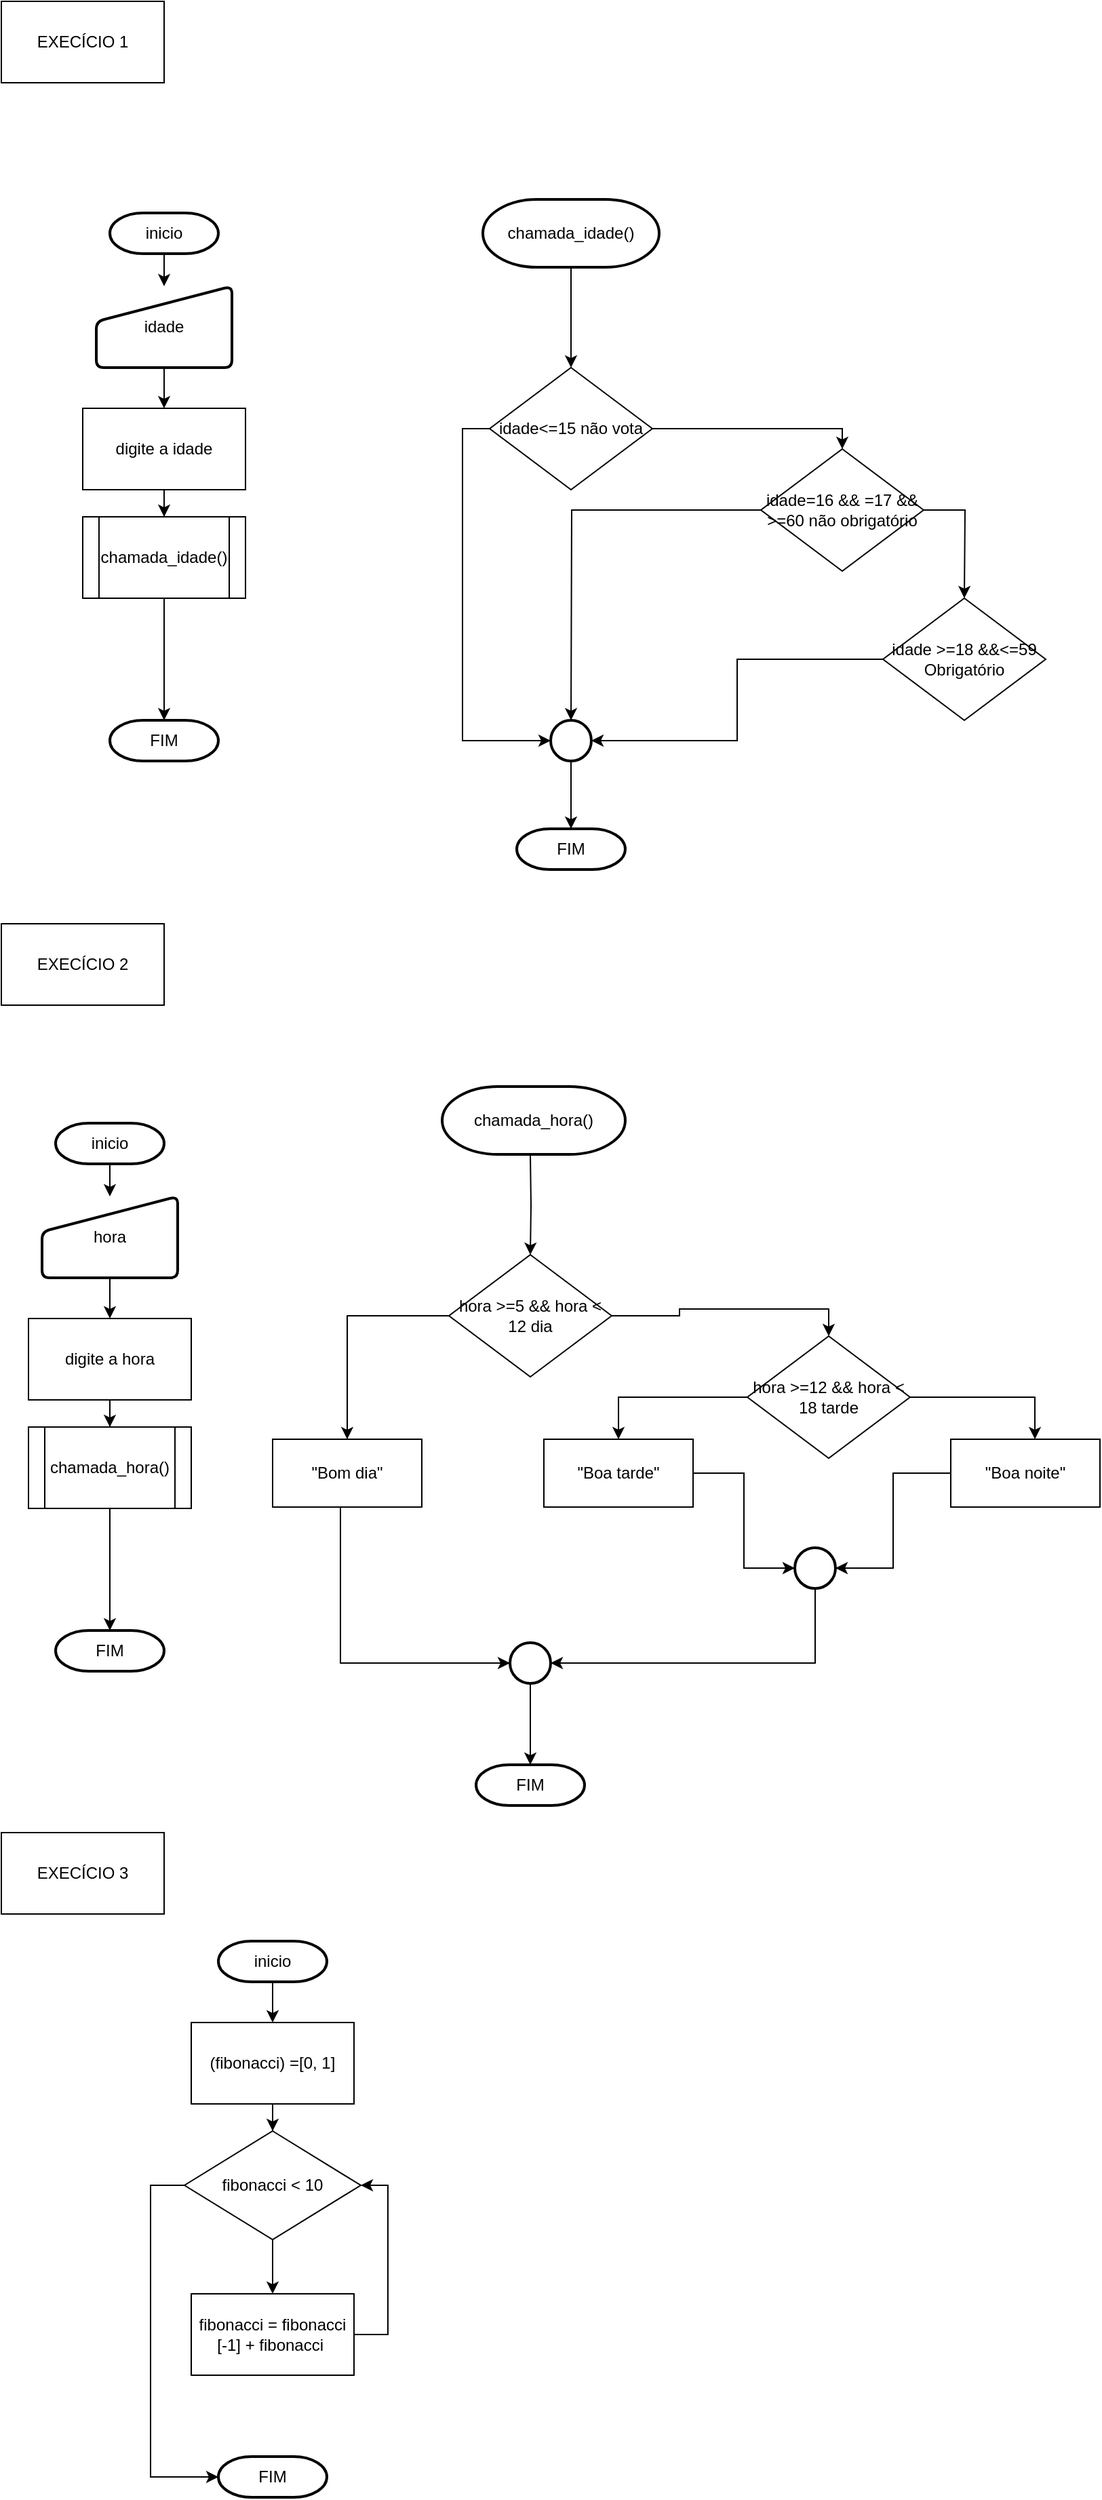 <mxfile version="24.3.1" type="github">
  <diagram name="Página-1" id="0z0gwIj2XPV3Ddjg8pDD">
    <mxGraphModel dx="870" dy="1716" grid="1" gridSize="10" guides="1" tooltips="1" connect="1" arrows="1" fold="1" page="1" pageScale="1" pageWidth="827" pageHeight="1169" math="0" shadow="0">
      <root>
        <mxCell id="0" />
        <mxCell id="1" parent="0" />
        <mxCell id="X0B2_LEOYgXzWvUDMtXq-11" value="" style="edgeStyle=orthogonalEdgeStyle;rounded=0;orthogonalLoop=1;jettySize=auto;html=1;" edge="1" parent="1" source="X0B2_LEOYgXzWvUDMtXq-2" target="X0B2_LEOYgXzWvUDMtXq-10">
          <mxGeometry relative="1" as="geometry" />
        </mxCell>
        <mxCell id="X0B2_LEOYgXzWvUDMtXq-2" value="inicio" style="strokeWidth=2;html=1;shape=mxgraph.flowchart.terminator;whiteSpace=wrap;" vertex="1" parent="1">
          <mxGeometry x="80" y="-584" width="80" height="30" as="geometry" />
        </mxCell>
        <mxCell id="X0B2_LEOYgXzWvUDMtXq-4" value="FIM" style="strokeWidth=2;html=1;shape=mxgraph.flowchart.terminator;whiteSpace=wrap;" vertex="1" parent="1">
          <mxGeometry x="80" y="-210" width="80" height="30" as="geometry" />
        </mxCell>
        <mxCell id="X0B2_LEOYgXzWvUDMtXq-9" value="" style="edgeStyle=orthogonalEdgeStyle;rounded=0;orthogonalLoop=1;jettySize=auto;html=1;" edge="1" parent="1" source="X0B2_LEOYgXzWvUDMtXq-5" target="X0B2_LEOYgXzWvUDMtXq-4">
          <mxGeometry relative="1" as="geometry" />
        </mxCell>
        <mxCell id="X0B2_LEOYgXzWvUDMtXq-5" value="chamada_idade()" style="shape=process;whiteSpace=wrap;html=1;backgroundOutline=1;" vertex="1" parent="1">
          <mxGeometry x="60" y="-360" width="120" height="60" as="geometry" />
        </mxCell>
        <mxCell id="X0B2_LEOYgXzWvUDMtXq-8" value="" style="edgeStyle=orthogonalEdgeStyle;rounded=0;orthogonalLoop=1;jettySize=auto;html=1;" edge="1" parent="1" source="X0B2_LEOYgXzWvUDMtXq-6" target="X0B2_LEOYgXzWvUDMtXq-5">
          <mxGeometry relative="1" as="geometry" />
        </mxCell>
        <mxCell id="X0B2_LEOYgXzWvUDMtXq-6" value="digite a idade" style="rounded=0;whiteSpace=wrap;html=1;" vertex="1" parent="1">
          <mxGeometry x="60" y="-440" width="120" height="60" as="geometry" />
        </mxCell>
        <mxCell id="X0B2_LEOYgXzWvUDMtXq-12" value="" style="edgeStyle=orthogonalEdgeStyle;rounded=0;orthogonalLoop=1;jettySize=auto;html=1;" edge="1" parent="1" source="X0B2_LEOYgXzWvUDMtXq-10" target="X0B2_LEOYgXzWvUDMtXq-6">
          <mxGeometry relative="1" as="geometry" />
        </mxCell>
        <mxCell id="X0B2_LEOYgXzWvUDMtXq-10" value="idade" style="html=1;strokeWidth=2;shape=manualInput;whiteSpace=wrap;rounded=1;size=26;arcSize=11;" vertex="1" parent="1">
          <mxGeometry x="70" y="-530" width="100" height="60" as="geometry" />
        </mxCell>
        <mxCell id="X0B2_LEOYgXzWvUDMtXq-22" value="" style="edgeStyle=orthogonalEdgeStyle;rounded=0;orthogonalLoop=1;jettySize=auto;html=1;" edge="1" parent="1" source="X0B2_LEOYgXzWvUDMtXq-13" target="X0B2_LEOYgXzWvUDMtXq-17">
          <mxGeometry relative="1" as="geometry" />
        </mxCell>
        <mxCell id="X0B2_LEOYgXzWvUDMtXq-13" value="chamada_idade()" style="strokeWidth=2;html=1;shape=mxgraph.flowchart.terminator;whiteSpace=wrap;" vertex="1" parent="1">
          <mxGeometry x="355" y="-594" width="130" height="50" as="geometry" />
        </mxCell>
        <mxCell id="X0B2_LEOYgXzWvUDMtXq-14" value="FIM" style="strokeWidth=2;html=1;shape=mxgraph.flowchart.terminator;whiteSpace=wrap;" vertex="1" parent="1">
          <mxGeometry x="380" y="-130" width="80" height="30" as="geometry" />
        </mxCell>
        <mxCell id="X0B2_LEOYgXzWvUDMtXq-15" style="edgeStyle=orthogonalEdgeStyle;rounded=0;orthogonalLoop=1;jettySize=auto;html=1;exitX=0.5;exitY=1;exitDx=0;exitDy=0;exitPerimeter=0;" edge="1" parent="1" source="X0B2_LEOYgXzWvUDMtXq-13" target="X0B2_LEOYgXzWvUDMtXq-13">
          <mxGeometry relative="1" as="geometry" />
        </mxCell>
        <mxCell id="X0B2_LEOYgXzWvUDMtXq-24" style="edgeStyle=orthogonalEdgeStyle;rounded=0;orthogonalLoop=1;jettySize=auto;html=1;entryX=0.5;entryY=0;entryDx=0;entryDy=0;" edge="1" parent="1" source="X0B2_LEOYgXzWvUDMtXq-17" target="X0B2_LEOYgXzWvUDMtXq-18">
          <mxGeometry relative="1" as="geometry">
            <Array as="points">
              <mxPoint x="620" y="-425" />
            </Array>
          </mxGeometry>
        </mxCell>
        <mxCell id="X0B2_LEOYgXzWvUDMtXq-17" value="idade&amp;lt;=15 não vota" style="rhombus;whiteSpace=wrap;html=1;" vertex="1" parent="1">
          <mxGeometry x="360" y="-470" width="120" height="90" as="geometry" />
        </mxCell>
        <mxCell id="X0B2_LEOYgXzWvUDMtXq-25" style="edgeStyle=orthogonalEdgeStyle;rounded=0;orthogonalLoop=1;jettySize=auto;html=1;exitX=0;exitY=0.5;exitDx=0;exitDy=0;" edge="1" parent="1" source="X0B2_LEOYgXzWvUDMtXq-18">
          <mxGeometry relative="1" as="geometry">
            <mxPoint x="420" y="-210" as="targetPoint" />
            <mxPoint x="540" y="-365" as="sourcePoint" />
          </mxGeometry>
        </mxCell>
        <mxCell id="X0B2_LEOYgXzWvUDMtXq-26" style="edgeStyle=orthogonalEdgeStyle;rounded=0;orthogonalLoop=1;jettySize=auto;html=1;" edge="1" parent="1" source="X0B2_LEOYgXzWvUDMtXq-18">
          <mxGeometry relative="1" as="geometry">
            <mxPoint x="710" y="-300" as="targetPoint" />
          </mxGeometry>
        </mxCell>
        <mxCell id="X0B2_LEOYgXzWvUDMtXq-18" value="idade=16 &amp;amp;&amp;amp; =17 &amp;amp;&amp;amp; &amp;gt;=60 não obrigatório" style="rhombus;whiteSpace=wrap;html=1;" vertex="1" parent="1">
          <mxGeometry x="560" y="-410" width="120" height="90" as="geometry" />
        </mxCell>
        <mxCell id="X0B2_LEOYgXzWvUDMtXq-29" value="" style="edgeStyle=orthogonalEdgeStyle;rounded=0;orthogonalLoop=1;jettySize=auto;html=1;" edge="1" parent="1" source="X0B2_LEOYgXzWvUDMtXq-20" target="X0B2_LEOYgXzWvUDMtXq-14">
          <mxGeometry relative="1" as="geometry" />
        </mxCell>
        <mxCell id="X0B2_LEOYgXzWvUDMtXq-20" value="" style="strokeWidth=2;html=1;shape=mxgraph.flowchart.start_2;whiteSpace=wrap;" vertex="1" parent="1">
          <mxGeometry x="405" y="-210" width="30" height="30" as="geometry" />
        </mxCell>
        <mxCell id="X0B2_LEOYgXzWvUDMtXq-21" value="idade &amp;gt;=18 &amp;amp;&amp;amp;&amp;lt;=59 Obrigatório" style="rhombus;whiteSpace=wrap;html=1;" vertex="1" parent="1">
          <mxGeometry x="650" y="-300" width="120" height="90" as="geometry" />
        </mxCell>
        <mxCell id="X0B2_LEOYgXzWvUDMtXq-23" style="edgeStyle=orthogonalEdgeStyle;rounded=0;orthogonalLoop=1;jettySize=auto;html=1;entryX=0;entryY=0.5;entryDx=0;entryDy=0;entryPerimeter=0;" edge="1" parent="1" source="X0B2_LEOYgXzWvUDMtXq-17" target="X0B2_LEOYgXzWvUDMtXq-20">
          <mxGeometry relative="1" as="geometry">
            <Array as="points">
              <mxPoint x="340" y="-425" />
              <mxPoint x="340" y="-195" />
            </Array>
          </mxGeometry>
        </mxCell>
        <mxCell id="X0B2_LEOYgXzWvUDMtXq-28" style="edgeStyle=orthogonalEdgeStyle;rounded=0;orthogonalLoop=1;jettySize=auto;html=1;entryX=1;entryY=0.5;entryDx=0;entryDy=0;entryPerimeter=0;" edge="1" parent="1" source="X0B2_LEOYgXzWvUDMtXq-21" target="X0B2_LEOYgXzWvUDMtXq-20">
          <mxGeometry relative="1" as="geometry" />
        </mxCell>
        <mxCell id="X0B2_LEOYgXzWvUDMtXq-44" value="" style="edgeStyle=orthogonalEdgeStyle;rounded=0;orthogonalLoop=1;jettySize=auto;html=1;" edge="1" parent="1" target="X0B2_LEOYgXzWvUDMtXq-49">
          <mxGeometry relative="1" as="geometry">
            <mxPoint x="390" y="110" as="sourcePoint" />
          </mxGeometry>
        </mxCell>
        <mxCell id="X0B2_LEOYgXzWvUDMtXq-46" value="FIM" style="strokeWidth=2;html=1;shape=mxgraph.flowchart.terminator;whiteSpace=wrap;" vertex="1" parent="1">
          <mxGeometry x="350" y="560" width="80" height="30" as="geometry" />
        </mxCell>
        <mxCell id="X0B2_LEOYgXzWvUDMtXq-47" style="edgeStyle=orthogonalEdgeStyle;rounded=0;orthogonalLoop=1;jettySize=auto;html=1;exitX=0.5;exitY=1;exitDx=0;exitDy=0;exitPerimeter=0;" edge="1" parent="1">
          <mxGeometry relative="1" as="geometry">
            <mxPoint x="390" y="110" as="sourcePoint" />
            <mxPoint x="390" y="110" as="targetPoint" />
          </mxGeometry>
        </mxCell>
        <mxCell id="X0B2_LEOYgXzWvUDMtXq-63" style="edgeStyle=orthogonalEdgeStyle;rounded=0;orthogonalLoop=1;jettySize=auto;html=1;entryX=0.5;entryY=0;entryDx=0;entryDy=0;" edge="1" parent="1" source="X0B2_LEOYgXzWvUDMtXq-49" target="X0B2_LEOYgXzWvUDMtXq-60">
          <mxGeometry relative="1" as="geometry" />
        </mxCell>
        <mxCell id="X0B2_LEOYgXzWvUDMtXq-70" style="edgeStyle=orthogonalEdgeStyle;rounded=0;orthogonalLoop=1;jettySize=auto;html=1;entryX=0.5;entryY=0;entryDx=0;entryDy=0;" edge="1" parent="1" source="X0B2_LEOYgXzWvUDMtXq-49" target="X0B2_LEOYgXzWvUDMtXq-52">
          <mxGeometry relative="1" as="geometry" />
        </mxCell>
        <mxCell id="X0B2_LEOYgXzWvUDMtXq-49" value="hora &amp;gt;=5 &amp;amp;&amp;amp; hora &amp;lt; 12 dia" style="rhombus;whiteSpace=wrap;html=1;" vertex="1" parent="1">
          <mxGeometry x="330" y="184" width="120" height="90" as="geometry" />
        </mxCell>
        <mxCell id="X0B2_LEOYgXzWvUDMtXq-65" style="edgeStyle=orthogonalEdgeStyle;rounded=0;orthogonalLoop=1;jettySize=auto;html=1;entryX=0.5;entryY=0;entryDx=0;entryDy=0;" edge="1" parent="1" source="X0B2_LEOYgXzWvUDMtXq-52" target="X0B2_LEOYgXzWvUDMtXq-62">
          <mxGeometry relative="1" as="geometry" />
        </mxCell>
        <mxCell id="X0B2_LEOYgXzWvUDMtXq-52" value="hora &amp;gt;=12 &amp;amp;&amp;amp; hora &amp;lt; 18 tarde" style="rhombus;whiteSpace=wrap;html=1;" vertex="1" parent="1">
          <mxGeometry x="550" y="244" width="120" height="90" as="geometry" />
        </mxCell>
        <mxCell id="X0B2_LEOYgXzWvUDMtXq-53" value="" style="edgeStyle=orthogonalEdgeStyle;rounded=0;orthogonalLoop=1;jettySize=auto;html=1;" edge="1" parent="1" source="X0B2_LEOYgXzWvUDMtXq-54" target="X0B2_LEOYgXzWvUDMtXq-46">
          <mxGeometry relative="1" as="geometry" />
        </mxCell>
        <mxCell id="X0B2_LEOYgXzWvUDMtXq-54" value="" style="strokeWidth=2;html=1;shape=mxgraph.flowchart.start_2;whiteSpace=wrap;" vertex="1" parent="1">
          <mxGeometry x="375" y="470" width="30" height="30" as="geometry" />
        </mxCell>
        <mxCell id="X0B2_LEOYgXzWvUDMtXq-58" value="" style="strokeWidth=2;html=1;shape=mxgraph.flowchart.start_2;whiteSpace=wrap;" vertex="1" parent="1">
          <mxGeometry x="585" y="400" width="30" height="30" as="geometry" />
        </mxCell>
        <mxCell id="X0B2_LEOYgXzWvUDMtXq-60" value="&quot;Bom dia&quot;" style="rounded=0;whiteSpace=wrap;html=1;" vertex="1" parent="1">
          <mxGeometry x="200" y="320" width="110" height="50" as="geometry" />
        </mxCell>
        <mxCell id="X0B2_LEOYgXzWvUDMtXq-61" value="&quot;Boa noite&quot;" style="rounded=0;whiteSpace=wrap;html=1;" vertex="1" parent="1">
          <mxGeometry x="700" y="320" width="110" height="50" as="geometry" />
        </mxCell>
        <mxCell id="X0B2_LEOYgXzWvUDMtXq-62" value="&quot;Boa tarde&quot;" style="rounded=0;whiteSpace=wrap;html=1;" vertex="1" parent="1">
          <mxGeometry x="400" y="320" width="110" height="50" as="geometry" />
        </mxCell>
        <mxCell id="X0B2_LEOYgXzWvUDMtXq-69" style="edgeStyle=orthogonalEdgeStyle;rounded=0;orthogonalLoop=1;jettySize=auto;html=1;entryX=0.564;entryY=0;entryDx=0;entryDy=0;entryPerimeter=0;" edge="1" parent="1" source="X0B2_LEOYgXzWvUDMtXq-52" target="X0B2_LEOYgXzWvUDMtXq-61">
          <mxGeometry relative="1" as="geometry" />
        </mxCell>
        <mxCell id="X0B2_LEOYgXzWvUDMtXq-71" style="edgeStyle=orthogonalEdgeStyle;rounded=0;orthogonalLoop=1;jettySize=auto;html=1;entryX=1;entryY=0.5;entryDx=0;entryDy=0;entryPerimeter=0;" edge="1" parent="1" source="X0B2_LEOYgXzWvUDMtXq-61" target="X0B2_LEOYgXzWvUDMtXq-58">
          <mxGeometry relative="1" as="geometry" />
        </mxCell>
        <mxCell id="X0B2_LEOYgXzWvUDMtXq-72" style="edgeStyle=orthogonalEdgeStyle;rounded=0;orthogonalLoop=1;jettySize=auto;html=1;entryX=0;entryY=0.5;entryDx=0;entryDy=0;entryPerimeter=0;" edge="1" parent="1" source="X0B2_LEOYgXzWvUDMtXq-62" target="X0B2_LEOYgXzWvUDMtXq-58">
          <mxGeometry relative="1" as="geometry" />
        </mxCell>
        <mxCell id="X0B2_LEOYgXzWvUDMtXq-79" style="edgeStyle=orthogonalEdgeStyle;rounded=0;orthogonalLoop=1;jettySize=auto;html=1;entryX=0;entryY=0.5;entryDx=0;entryDy=0;entryPerimeter=0;" edge="1" parent="1" source="X0B2_LEOYgXzWvUDMtXq-60" target="X0B2_LEOYgXzWvUDMtXq-54">
          <mxGeometry relative="1" as="geometry">
            <Array as="points">
              <mxPoint x="250" y="485" />
            </Array>
          </mxGeometry>
        </mxCell>
        <mxCell id="X0B2_LEOYgXzWvUDMtXq-80" style="edgeStyle=orthogonalEdgeStyle;rounded=0;orthogonalLoop=1;jettySize=auto;html=1;exitX=0.5;exitY=1;exitDx=0;exitDy=0;exitPerimeter=0;entryX=1;entryY=0.5;entryDx=0;entryDy=0;entryPerimeter=0;" edge="1" parent="1" source="X0B2_LEOYgXzWvUDMtXq-58" target="X0B2_LEOYgXzWvUDMtXq-54">
          <mxGeometry relative="1" as="geometry" />
        </mxCell>
        <mxCell id="X0B2_LEOYgXzWvUDMtXq-81" value="" style="edgeStyle=orthogonalEdgeStyle;rounded=0;orthogonalLoop=1;jettySize=auto;html=1;" edge="1" parent="1" source="X0B2_LEOYgXzWvUDMtXq-82" target="X0B2_LEOYgXzWvUDMtXq-89">
          <mxGeometry relative="1" as="geometry" />
        </mxCell>
        <mxCell id="X0B2_LEOYgXzWvUDMtXq-82" value="inicio" style="strokeWidth=2;html=1;shape=mxgraph.flowchart.terminator;whiteSpace=wrap;" vertex="1" parent="1">
          <mxGeometry x="40" y="87" width="80" height="30" as="geometry" />
        </mxCell>
        <mxCell id="X0B2_LEOYgXzWvUDMtXq-83" value="FIM" style="strokeWidth=2;html=1;shape=mxgraph.flowchart.terminator;whiteSpace=wrap;" vertex="1" parent="1">
          <mxGeometry x="40" y="461" width="80" height="30" as="geometry" />
        </mxCell>
        <mxCell id="X0B2_LEOYgXzWvUDMtXq-84" value="" style="edgeStyle=orthogonalEdgeStyle;rounded=0;orthogonalLoop=1;jettySize=auto;html=1;" edge="1" parent="1" source="X0B2_LEOYgXzWvUDMtXq-85" target="X0B2_LEOYgXzWvUDMtXq-83">
          <mxGeometry relative="1" as="geometry" />
        </mxCell>
        <mxCell id="X0B2_LEOYgXzWvUDMtXq-85" value="chamada_hora()" style="shape=process;whiteSpace=wrap;html=1;backgroundOutline=1;" vertex="1" parent="1">
          <mxGeometry x="20" y="311" width="120" height="60" as="geometry" />
        </mxCell>
        <mxCell id="X0B2_LEOYgXzWvUDMtXq-86" value="" style="edgeStyle=orthogonalEdgeStyle;rounded=0;orthogonalLoop=1;jettySize=auto;html=1;" edge="1" parent="1" source="X0B2_LEOYgXzWvUDMtXq-87" target="X0B2_LEOYgXzWvUDMtXq-85">
          <mxGeometry relative="1" as="geometry" />
        </mxCell>
        <mxCell id="X0B2_LEOYgXzWvUDMtXq-87" value="digite a hora" style="rounded=0;whiteSpace=wrap;html=1;" vertex="1" parent="1">
          <mxGeometry x="20" y="231" width="120" height="60" as="geometry" />
        </mxCell>
        <mxCell id="X0B2_LEOYgXzWvUDMtXq-88" value="" style="edgeStyle=orthogonalEdgeStyle;rounded=0;orthogonalLoop=1;jettySize=auto;html=1;" edge="1" parent="1" source="X0B2_LEOYgXzWvUDMtXq-89" target="X0B2_LEOYgXzWvUDMtXq-87">
          <mxGeometry relative="1" as="geometry" />
        </mxCell>
        <mxCell id="X0B2_LEOYgXzWvUDMtXq-89" value="hora" style="html=1;strokeWidth=2;shape=manualInput;whiteSpace=wrap;rounded=1;size=26;arcSize=11;" vertex="1" parent="1">
          <mxGeometry x="30" y="141" width="100" height="60" as="geometry" />
        </mxCell>
        <mxCell id="X0B2_LEOYgXzWvUDMtXq-99" value="chamada_hora()" style="strokeWidth=2;html=1;shape=mxgraph.flowchart.terminator;whiteSpace=wrap;" vertex="1" parent="1">
          <mxGeometry x="325" y="60" width="135" height="50" as="geometry" />
        </mxCell>
        <mxCell id="X0B2_LEOYgXzWvUDMtXq-115" value="" style="edgeStyle=orthogonalEdgeStyle;rounded=0;orthogonalLoop=1;jettySize=auto;html=1;" edge="1" parent="1" source="X0B2_LEOYgXzWvUDMtXq-100" target="X0B2_LEOYgXzWvUDMtXq-114">
          <mxGeometry relative="1" as="geometry" />
        </mxCell>
        <mxCell id="X0B2_LEOYgXzWvUDMtXq-100" value="inicio" style="strokeWidth=2;html=1;shape=mxgraph.flowchart.terminator;whiteSpace=wrap;" vertex="1" parent="1">
          <mxGeometry x="160" y="690" width="80" height="30" as="geometry" />
        </mxCell>
        <mxCell id="X0B2_LEOYgXzWvUDMtXq-101" value="FIM" style="strokeWidth=2;html=1;shape=mxgraph.flowchart.terminator;whiteSpace=wrap;" vertex="1" parent="1">
          <mxGeometry x="160" y="1070" width="80" height="30" as="geometry" />
        </mxCell>
        <mxCell id="X0B2_LEOYgXzWvUDMtXq-111" style="edgeStyle=orthogonalEdgeStyle;rounded=0;orthogonalLoop=1;jettySize=auto;html=1;entryX=0;entryY=0.5;entryDx=0;entryDy=0;entryPerimeter=0;" edge="1" parent="1" source="X0B2_LEOYgXzWvUDMtXq-102" target="X0B2_LEOYgXzWvUDMtXq-101">
          <mxGeometry relative="1" as="geometry">
            <mxPoint x="110" y="1120" as="targetPoint" />
            <Array as="points">
              <mxPoint x="110" y="870" />
              <mxPoint x="110" y="1085" />
            </Array>
          </mxGeometry>
        </mxCell>
        <mxCell id="X0B2_LEOYgXzWvUDMtXq-112" value="" style="edgeStyle=orthogonalEdgeStyle;rounded=0;orthogonalLoop=1;jettySize=auto;html=1;" edge="1" parent="1" source="X0B2_LEOYgXzWvUDMtXq-102" target="X0B2_LEOYgXzWvUDMtXq-103">
          <mxGeometry relative="1" as="geometry" />
        </mxCell>
        <mxCell id="X0B2_LEOYgXzWvUDMtXq-102" value="fibonacci &amp;lt; 10" style="rhombus;whiteSpace=wrap;html=1;" vertex="1" parent="1">
          <mxGeometry x="135" y="830" width="130" height="80" as="geometry" />
        </mxCell>
        <mxCell id="X0B2_LEOYgXzWvUDMtXq-113" style="edgeStyle=orthogonalEdgeStyle;rounded=0;orthogonalLoop=1;jettySize=auto;html=1;entryX=1;entryY=0.5;entryDx=0;entryDy=0;" edge="1" parent="1" source="X0B2_LEOYgXzWvUDMtXq-103" target="X0B2_LEOYgXzWvUDMtXq-102">
          <mxGeometry relative="1" as="geometry">
            <Array as="points">
              <mxPoint x="285" y="980" />
              <mxPoint x="285" y="870" />
            </Array>
          </mxGeometry>
        </mxCell>
        <mxCell id="X0B2_LEOYgXzWvUDMtXq-103" value="fibonacci = fibonacci [-1] + fibonacci&amp;nbsp;" style="rounded=0;whiteSpace=wrap;html=1;" vertex="1" parent="1">
          <mxGeometry x="140" y="950" width="120" height="60" as="geometry" />
        </mxCell>
        <mxCell id="X0B2_LEOYgXzWvUDMtXq-116" value="" style="edgeStyle=orthogonalEdgeStyle;rounded=0;orthogonalLoop=1;jettySize=auto;html=1;" edge="1" parent="1" source="X0B2_LEOYgXzWvUDMtXq-114" target="X0B2_LEOYgXzWvUDMtXq-102">
          <mxGeometry relative="1" as="geometry" />
        </mxCell>
        <mxCell id="X0B2_LEOYgXzWvUDMtXq-114" value="(fibonacci) =[0, 1]" style="rounded=0;whiteSpace=wrap;html=1;" vertex="1" parent="1">
          <mxGeometry x="140" y="750" width="120" height="60" as="geometry" />
        </mxCell>
        <mxCell id="X0B2_LEOYgXzWvUDMtXq-117" value="EXECÍCIO 3" style="rounded=0;whiteSpace=wrap;html=1;" vertex="1" parent="1">
          <mxGeometry y="610" width="120" height="60" as="geometry" />
        </mxCell>
        <mxCell id="X0B2_LEOYgXzWvUDMtXq-119" value="EXECÍCIO 2" style="rounded=0;whiteSpace=wrap;html=1;" vertex="1" parent="1">
          <mxGeometry y="-60" width="120" height="60" as="geometry" />
        </mxCell>
        <mxCell id="X0B2_LEOYgXzWvUDMtXq-120" value="EXECÍCIO 1" style="rounded=0;whiteSpace=wrap;html=1;" vertex="1" parent="1">
          <mxGeometry y="-740" width="120" height="60" as="geometry" />
        </mxCell>
      </root>
    </mxGraphModel>
  </diagram>
</mxfile>
